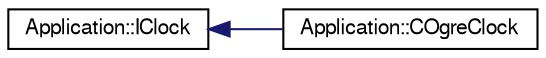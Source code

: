 digraph "Representación gráfica de la clase"
{
  edge [fontname="FreeSans",fontsize="10",labelfontname="FreeSans",labelfontsize="10"];
  node [fontname="FreeSans",fontsize="10",shape=record];
  rankdir="LR";
  Node1 [label="Application::IClock",height=0.2,width=0.4,color="black", fillcolor="white", style="filled",URL="$class_application_1_1_i_clock.html",tooltip="Reloj de la aplicación, que sirve para controlar el tiempo de la aplicación. "];
  Node1 -> Node2 [dir="back",color="midnightblue",fontsize="10",style="solid",fontname="FreeSans"];
  Node2 [label="Application::COgreClock",height=0.2,width=0.4,color="black", fillcolor="white", style="filled",URL="$class_application_1_1_c_ogre_clock.html",tooltip="Este temporizador getTime() que deberá ser implementado en las clases hijas y que devuelve el tiempo ..."];
}
